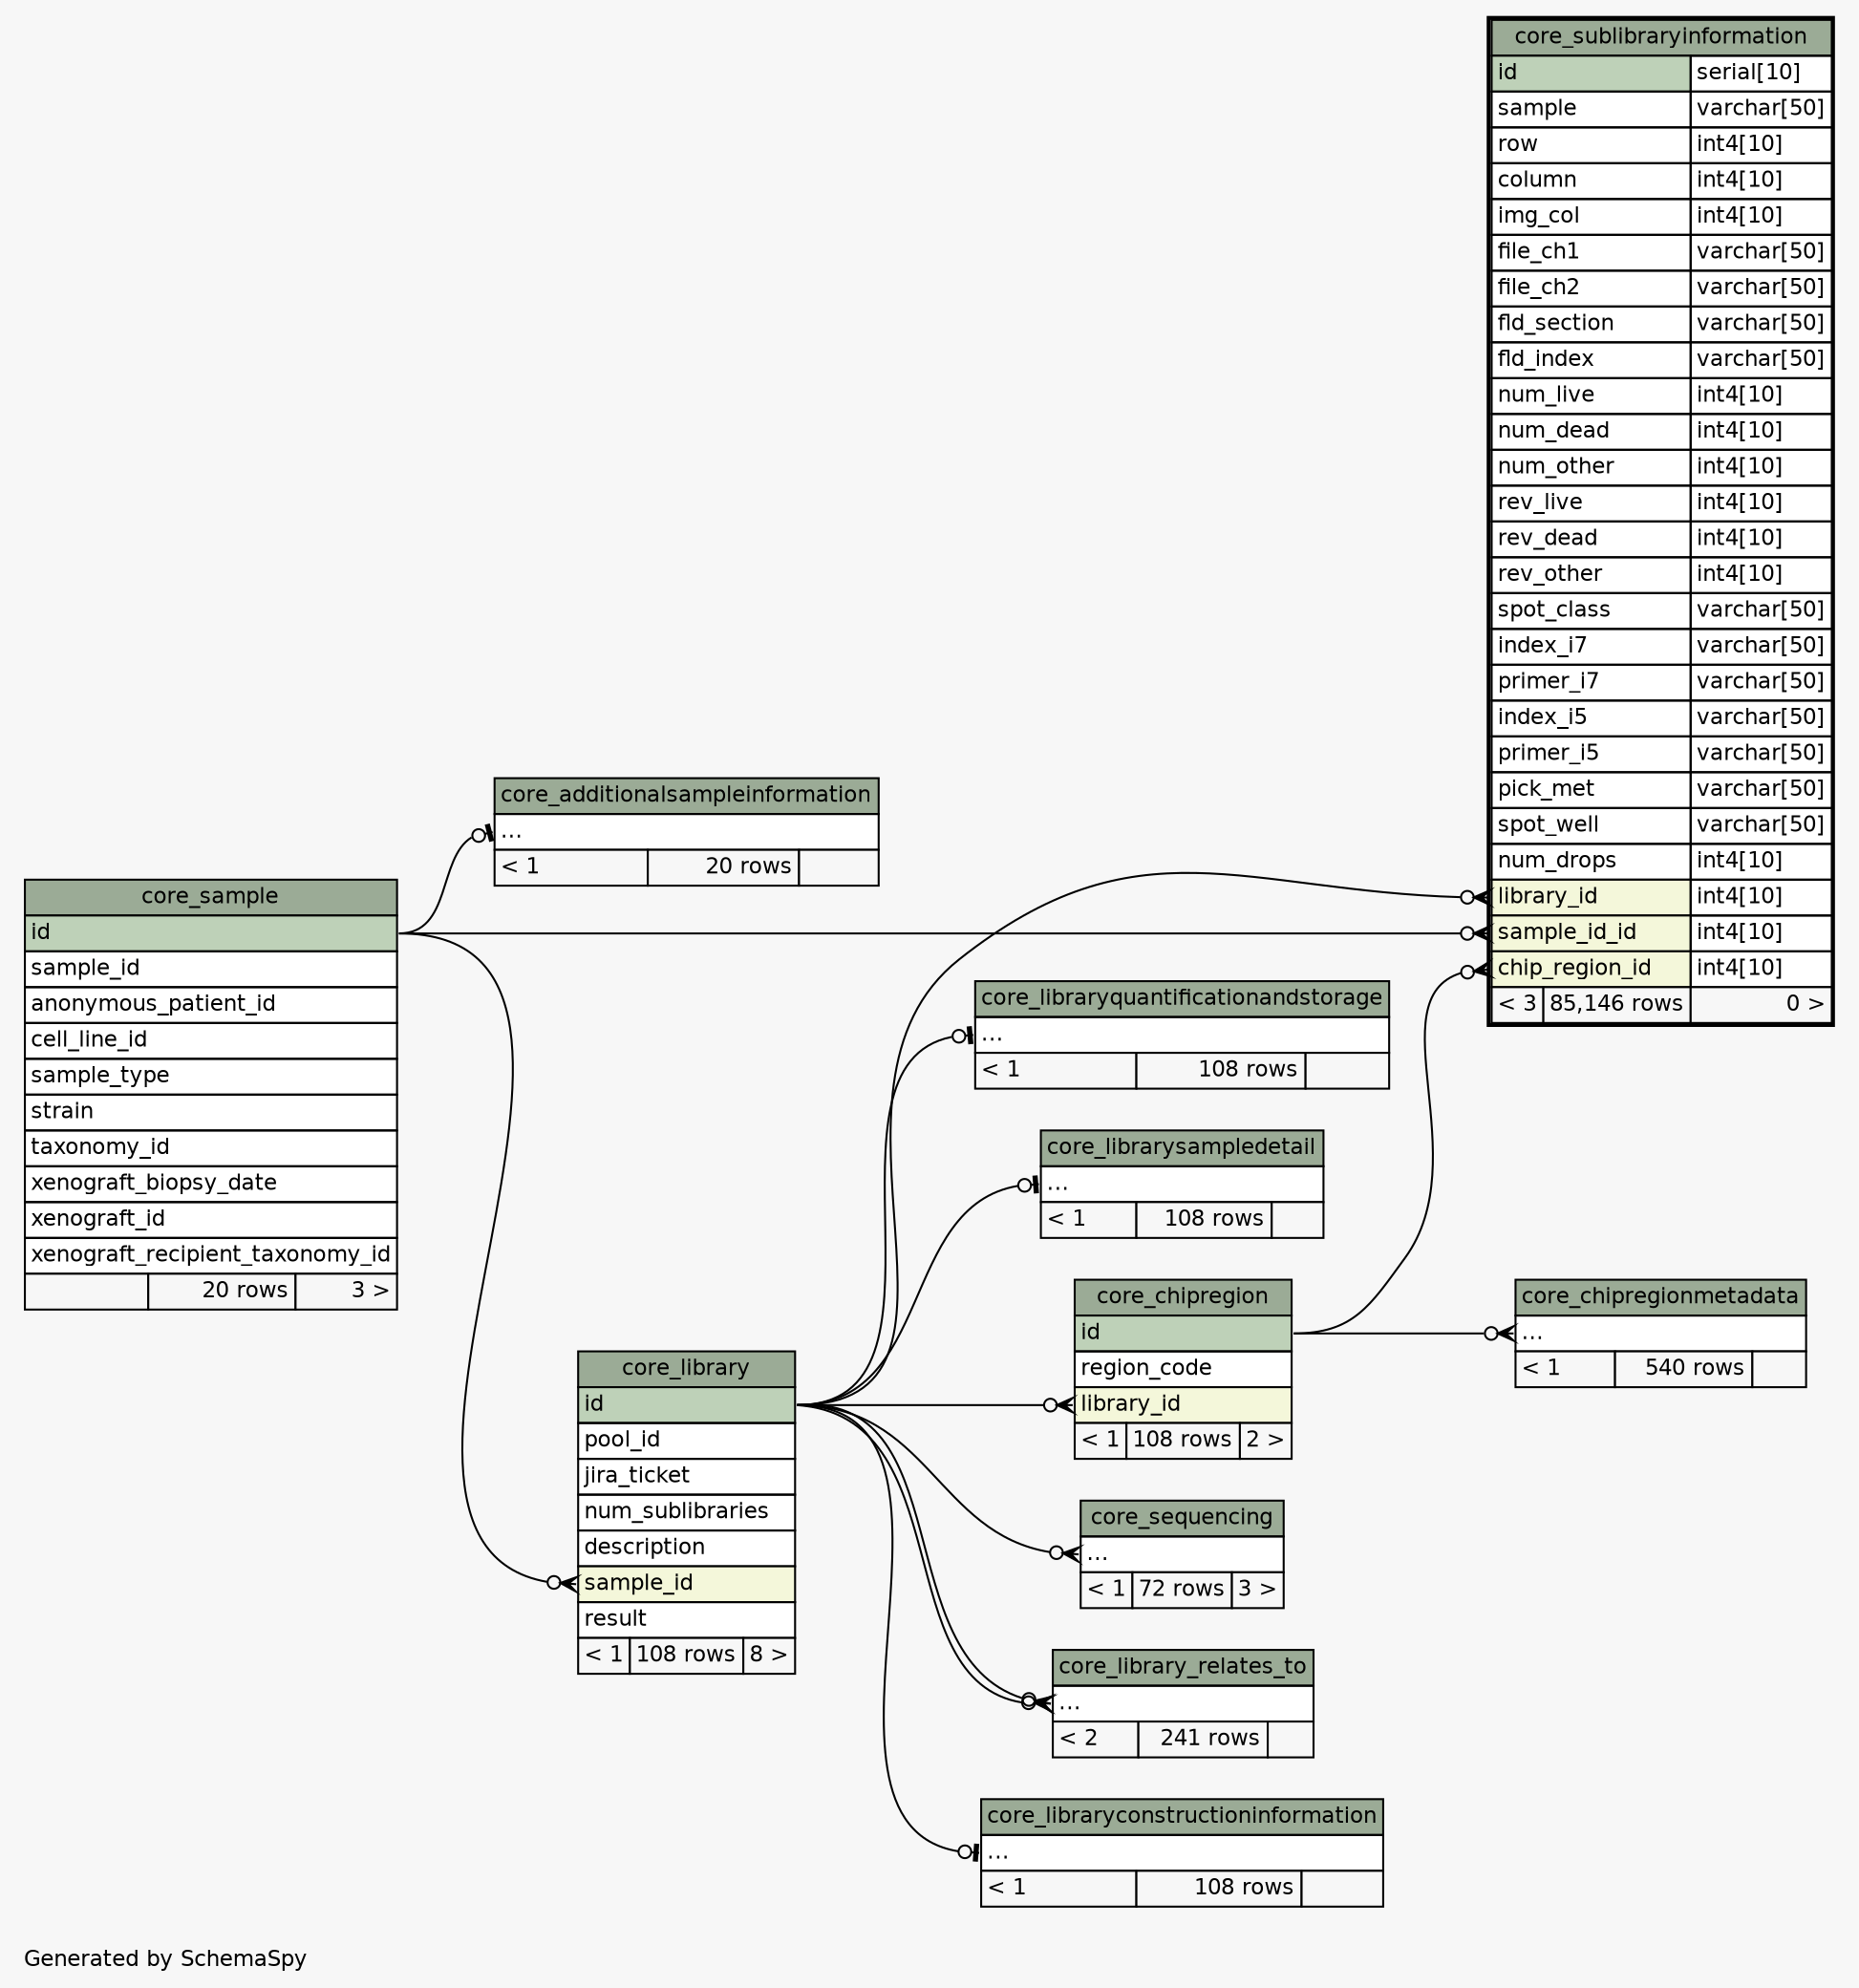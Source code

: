 // dot 2.36.0 on Mac OS X 10.9.5
// SchemaSpy rev 590
digraph "twoDegreesRelationshipsDiagram" {
  graph [
    rankdir="RL"
    bgcolor="#f7f7f7"
    label="\nGenerated by SchemaSpy"
    labeljust="l"
    nodesep="0.18"
    ranksep="0.46"
    fontname="Helvetica"
    fontsize="11"
  ];
  node [
    fontname="Helvetica"
    fontsize="11"
    shape="plaintext"
  ];
  edge [
    arrowsize="0.8"
  ];
  "core_additionalsampleinformation":"elipses":w -> "core_sample":"id":e [arrowhead=none dir=back arrowtail=teeodot];
  "core_chipregion":"library_id":w -> "core_library":"id":e [arrowhead=none dir=back arrowtail=crowodot];
  "core_chipregionmetadata":"elipses":w -> "core_chipregion":"id":e [arrowhead=none dir=back arrowtail=crowodot];
  "core_library":"sample_id":w -> "core_sample":"id":e [arrowhead=none dir=back arrowtail=crowodot];
  "core_library_relates_to":"elipses":w -> "core_library":"id":e [arrowhead=none dir=back arrowtail=crowodot];
  "core_library_relates_to":"elipses":w -> "core_library":"id":e [arrowhead=none dir=back arrowtail=crowodot];
  "core_libraryconstructioninformation":"elipses":w -> "core_library":"id":e [arrowhead=none dir=back arrowtail=teeodot];
  "core_libraryquantificationandstorage":"elipses":w -> "core_library":"id":e [arrowhead=none dir=back arrowtail=teeodot];
  "core_librarysampledetail":"elipses":w -> "core_library":"id":e [arrowhead=none dir=back arrowtail=teeodot];
  "core_sequencing":"elipses":w -> "core_library":"id":e [arrowhead=none dir=back arrowtail=crowodot];
  "core_sublibraryinformation":"chip_region_id":w -> "core_chipregion":"id":e [arrowhead=none dir=back arrowtail=crowodot];
  "core_sublibraryinformation":"library_id":w -> "core_library":"id":e [arrowhead=none dir=back arrowtail=crowodot];
  "core_sublibraryinformation":"sample_id_id":w -> "core_sample":"id":e [arrowhead=none dir=back arrowtail=crowodot];
  "core_additionalsampleinformation" [
    label=<
    <TABLE BORDER="0" CELLBORDER="1" CELLSPACING="0" BGCOLOR="#ffffff">
      <TR><TD COLSPAN="3" BGCOLOR="#9bab96" ALIGN="CENTER">core_additionalsampleinformation</TD></TR>
      <TR><TD PORT="elipses" COLSPAN="3" ALIGN="LEFT">...</TD></TR>
      <TR><TD ALIGN="LEFT" BGCOLOR="#f7f7f7">&lt; 1</TD><TD ALIGN="RIGHT" BGCOLOR="#f7f7f7">20 rows</TD><TD ALIGN="RIGHT" BGCOLOR="#f7f7f7">  </TD></TR>
    </TABLE>>
    URL="core_additionalsampleinformation.html"
    tooltip="core_additionalsampleinformation"
  ];
  "core_chipregion" [
    label=<
    <TABLE BORDER="0" CELLBORDER="1" CELLSPACING="0" BGCOLOR="#ffffff">
      <TR><TD COLSPAN="3" BGCOLOR="#9bab96" ALIGN="CENTER">core_chipregion</TD></TR>
      <TR><TD PORT="id" COLSPAN="3" BGCOLOR="#bed1b8" ALIGN="LEFT">id</TD></TR>
      <TR><TD PORT="region_code" COLSPAN="3" ALIGN="LEFT">region_code</TD></TR>
      <TR><TD PORT="library_id" COLSPAN="3" BGCOLOR="#f4f7da" ALIGN="LEFT">library_id</TD></TR>
      <TR><TD ALIGN="LEFT" BGCOLOR="#f7f7f7">&lt; 1</TD><TD ALIGN="RIGHT" BGCOLOR="#f7f7f7">108 rows</TD><TD ALIGN="RIGHT" BGCOLOR="#f7f7f7">2 &gt;</TD></TR>
    </TABLE>>
    URL="core_chipregion.html"
    tooltip="core_chipregion"
  ];
  "core_chipregionmetadata" [
    label=<
    <TABLE BORDER="0" CELLBORDER="1" CELLSPACING="0" BGCOLOR="#ffffff">
      <TR><TD COLSPAN="3" BGCOLOR="#9bab96" ALIGN="CENTER">core_chipregionmetadata</TD></TR>
      <TR><TD PORT="elipses" COLSPAN="3" ALIGN="LEFT">...</TD></TR>
      <TR><TD ALIGN="LEFT" BGCOLOR="#f7f7f7">&lt; 1</TD><TD ALIGN="RIGHT" BGCOLOR="#f7f7f7">540 rows</TD><TD ALIGN="RIGHT" BGCOLOR="#f7f7f7">  </TD></TR>
    </TABLE>>
    URL="core_chipregionmetadata.html"
    tooltip="core_chipregionmetadata"
  ];
  "core_library" [
    label=<
    <TABLE BORDER="0" CELLBORDER="1" CELLSPACING="0" BGCOLOR="#ffffff">
      <TR><TD COLSPAN="3" BGCOLOR="#9bab96" ALIGN="CENTER">core_library</TD></TR>
      <TR><TD PORT="id" COLSPAN="3" BGCOLOR="#bed1b8" ALIGN="LEFT">id</TD></TR>
      <TR><TD PORT="pool_id" COLSPAN="3" ALIGN="LEFT">pool_id</TD></TR>
      <TR><TD PORT="jira_ticket" COLSPAN="3" ALIGN="LEFT">jira_ticket</TD></TR>
      <TR><TD PORT="num_sublibraries" COLSPAN="3" ALIGN="LEFT">num_sublibraries</TD></TR>
      <TR><TD PORT="description" COLSPAN="3" ALIGN="LEFT">description</TD></TR>
      <TR><TD PORT="sample_id" COLSPAN="3" BGCOLOR="#f4f7da" ALIGN="LEFT">sample_id</TD></TR>
      <TR><TD PORT="result" COLSPAN="3" ALIGN="LEFT">result</TD></TR>
      <TR><TD ALIGN="LEFT" BGCOLOR="#f7f7f7">&lt; 1</TD><TD ALIGN="RIGHT" BGCOLOR="#f7f7f7">108 rows</TD><TD ALIGN="RIGHT" BGCOLOR="#f7f7f7">8 &gt;</TD></TR>
    </TABLE>>
    URL="core_library.html"
    tooltip="core_library"
  ];
  "core_library_relates_to" [
    label=<
    <TABLE BORDER="0" CELLBORDER="1" CELLSPACING="0" BGCOLOR="#ffffff">
      <TR><TD COLSPAN="3" BGCOLOR="#9bab96" ALIGN="CENTER">core_library_relates_to</TD></TR>
      <TR><TD PORT="elipses" COLSPAN="3" ALIGN="LEFT">...</TD></TR>
      <TR><TD ALIGN="LEFT" BGCOLOR="#f7f7f7">&lt; 2</TD><TD ALIGN="RIGHT" BGCOLOR="#f7f7f7">241 rows</TD><TD ALIGN="RIGHT" BGCOLOR="#f7f7f7">  </TD></TR>
    </TABLE>>
    URL="core_library_relates_to.html"
    tooltip="core_library_relates_to"
  ];
  "core_libraryconstructioninformation" [
    label=<
    <TABLE BORDER="0" CELLBORDER="1" CELLSPACING="0" BGCOLOR="#ffffff">
      <TR><TD COLSPAN="3" BGCOLOR="#9bab96" ALIGN="CENTER">core_libraryconstructioninformation</TD></TR>
      <TR><TD PORT="elipses" COLSPAN="3" ALIGN="LEFT">...</TD></TR>
      <TR><TD ALIGN="LEFT" BGCOLOR="#f7f7f7">&lt; 1</TD><TD ALIGN="RIGHT" BGCOLOR="#f7f7f7">108 rows</TD><TD ALIGN="RIGHT" BGCOLOR="#f7f7f7">  </TD></TR>
    </TABLE>>
    URL="core_libraryconstructioninformation.html"
    tooltip="core_libraryconstructioninformation"
  ];
  "core_libraryquantificationandstorage" [
    label=<
    <TABLE BORDER="0" CELLBORDER="1" CELLSPACING="0" BGCOLOR="#ffffff">
      <TR><TD COLSPAN="3" BGCOLOR="#9bab96" ALIGN="CENTER">core_libraryquantificationandstorage</TD></TR>
      <TR><TD PORT="elipses" COLSPAN="3" ALIGN="LEFT">...</TD></TR>
      <TR><TD ALIGN="LEFT" BGCOLOR="#f7f7f7">&lt; 1</TD><TD ALIGN="RIGHT" BGCOLOR="#f7f7f7">108 rows</TD><TD ALIGN="RIGHT" BGCOLOR="#f7f7f7">  </TD></TR>
    </TABLE>>
    URL="core_libraryquantificationandstorage.html"
    tooltip="core_libraryquantificationandstorage"
  ];
  "core_librarysampledetail" [
    label=<
    <TABLE BORDER="0" CELLBORDER="1" CELLSPACING="0" BGCOLOR="#ffffff">
      <TR><TD COLSPAN="3" BGCOLOR="#9bab96" ALIGN="CENTER">core_librarysampledetail</TD></TR>
      <TR><TD PORT="elipses" COLSPAN="3" ALIGN="LEFT">...</TD></TR>
      <TR><TD ALIGN="LEFT" BGCOLOR="#f7f7f7">&lt; 1</TD><TD ALIGN="RIGHT" BGCOLOR="#f7f7f7">108 rows</TD><TD ALIGN="RIGHT" BGCOLOR="#f7f7f7">  </TD></TR>
    </TABLE>>
    URL="core_librarysampledetail.html"
    tooltip="core_librarysampledetail"
  ];
  "core_sample" [
    label=<
    <TABLE BORDER="0" CELLBORDER="1" CELLSPACING="0" BGCOLOR="#ffffff">
      <TR><TD COLSPAN="3" BGCOLOR="#9bab96" ALIGN="CENTER">core_sample</TD></TR>
      <TR><TD PORT="id" COLSPAN="3" BGCOLOR="#bed1b8" ALIGN="LEFT">id</TD></TR>
      <TR><TD PORT="sample_id" COLSPAN="3" ALIGN="LEFT">sample_id</TD></TR>
      <TR><TD PORT="anonymous_patient_id" COLSPAN="3" ALIGN="LEFT">anonymous_patient_id</TD></TR>
      <TR><TD PORT="cell_line_id" COLSPAN="3" ALIGN="LEFT">cell_line_id</TD></TR>
      <TR><TD PORT="sample_type" COLSPAN="3" ALIGN="LEFT">sample_type</TD></TR>
      <TR><TD PORT="strain" COLSPAN="3" ALIGN="LEFT">strain</TD></TR>
      <TR><TD PORT="taxonomy_id" COLSPAN="3" ALIGN="LEFT">taxonomy_id</TD></TR>
      <TR><TD PORT="xenograft_biopsy_date" COLSPAN="3" ALIGN="LEFT">xenograft_biopsy_date</TD></TR>
      <TR><TD PORT="xenograft_id" COLSPAN="3" ALIGN="LEFT">xenograft_id</TD></TR>
      <TR><TD PORT="xenograft_recipient_taxonomy_id" COLSPAN="3" ALIGN="LEFT">xenograft_recipient_taxonomy_id</TD></TR>
      <TR><TD ALIGN="LEFT" BGCOLOR="#f7f7f7">  </TD><TD ALIGN="RIGHT" BGCOLOR="#f7f7f7">20 rows</TD><TD ALIGN="RIGHT" BGCOLOR="#f7f7f7">3 &gt;</TD></TR>
    </TABLE>>
    URL="core_sample.html"
    tooltip="core_sample"
  ];
  "core_sequencing" [
    label=<
    <TABLE BORDER="0" CELLBORDER="1" CELLSPACING="0" BGCOLOR="#ffffff">
      <TR><TD COLSPAN="3" BGCOLOR="#9bab96" ALIGN="CENTER">core_sequencing</TD></TR>
      <TR><TD PORT="elipses" COLSPAN="3" ALIGN="LEFT">...</TD></TR>
      <TR><TD ALIGN="LEFT" BGCOLOR="#f7f7f7">&lt; 1</TD><TD ALIGN="RIGHT" BGCOLOR="#f7f7f7">72 rows</TD><TD ALIGN="RIGHT" BGCOLOR="#f7f7f7">3 &gt;</TD></TR>
    </TABLE>>
    URL="core_sequencing.html"
    tooltip="core_sequencing"
  ];
  "core_sublibraryinformation" [
    label=<
    <TABLE BORDER="2" CELLBORDER="1" CELLSPACING="0" BGCOLOR="#ffffff">
      <TR><TD COLSPAN="3" BGCOLOR="#9bab96" ALIGN="CENTER">core_sublibraryinformation</TD></TR>
      <TR><TD PORT="id" COLSPAN="2" BGCOLOR="#bed1b8" ALIGN="LEFT">id</TD><TD PORT="id.type" ALIGN="LEFT">serial[10]</TD></TR>
      <TR><TD PORT="sample" COLSPAN="2" ALIGN="LEFT">sample</TD><TD PORT="sample.type" ALIGN="LEFT">varchar[50]</TD></TR>
      <TR><TD PORT="row" COLSPAN="2" ALIGN="LEFT">row</TD><TD PORT="row.type" ALIGN="LEFT">int4[10]</TD></TR>
      <TR><TD PORT="column" COLSPAN="2" ALIGN="LEFT">column</TD><TD PORT="column.type" ALIGN="LEFT">int4[10]</TD></TR>
      <TR><TD PORT="img_col" COLSPAN="2" ALIGN="LEFT">img_col</TD><TD PORT="img_col.type" ALIGN="LEFT">int4[10]</TD></TR>
      <TR><TD PORT="file_ch1" COLSPAN="2" ALIGN="LEFT">file_ch1</TD><TD PORT="file_ch1.type" ALIGN="LEFT">varchar[50]</TD></TR>
      <TR><TD PORT="file_ch2" COLSPAN="2" ALIGN="LEFT">file_ch2</TD><TD PORT="file_ch2.type" ALIGN="LEFT">varchar[50]</TD></TR>
      <TR><TD PORT="fld_section" COLSPAN="2" ALIGN="LEFT">fld_section</TD><TD PORT="fld_section.type" ALIGN="LEFT">varchar[50]</TD></TR>
      <TR><TD PORT="fld_index" COLSPAN="2" ALIGN="LEFT">fld_index</TD><TD PORT="fld_index.type" ALIGN="LEFT">varchar[50]</TD></TR>
      <TR><TD PORT="num_live" COLSPAN="2" ALIGN="LEFT">num_live</TD><TD PORT="num_live.type" ALIGN="LEFT">int4[10]</TD></TR>
      <TR><TD PORT="num_dead" COLSPAN="2" ALIGN="LEFT">num_dead</TD><TD PORT="num_dead.type" ALIGN="LEFT">int4[10]</TD></TR>
      <TR><TD PORT="num_other" COLSPAN="2" ALIGN="LEFT">num_other</TD><TD PORT="num_other.type" ALIGN="LEFT">int4[10]</TD></TR>
      <TR><TD PORT="rev_live" COLSPAN="2" ALIGN="LEFT">rev_live</TD><TD PORT="rev_live.type" ALIGN="LEFT">int4[10]</TD></TR>
      <TR><TD PORT="rev_dead" COLSPAN="2" ALIGN="LEFT">rev_dead</TD><TD PORT="rev_dead.type" ALIGN="LEFT">int4[10]</TD></TR>
      <TR><TD PORT="rev_other" COLSPAN="2" ALIGN="LEFT">rev_other</TD><TD PORT="rev_other.type" ALIGN="LEFT">int4[10]</TD></TR>
      <TR><TD PORT="spot_class" COLSPAN="2" ALIGN="LEFT">spot_class</TD><TD PORT="spot_class.type" ALIGN="LEFT">varchar[50]</TD></TR>
      <TR><TD PORT="index_i7" COLSPAN="2" ALIGN="LEFT">index_i7</TD><TD PORT="index_i7.type" ALIGN="LEFT">varchar[50]</TD></TR>
      <TR><TD PORT="primer_i7" COLSPAN="2" ALIGN="LEFT">primer_i7</TD><TD PORT="primer_i7.type" ALIGN="LEFT">varchar[50]</TD></TR>
      <TR><TD PORT="index_i5" COLSPAN="2" ALIGN="LEFT">index_i5</TD><TD PORT="index_i5.type" ALIGN="LEFT">varchar[50]</TD></TR>
      <TR><TD PORT="primer_i5" COLSPAN="2" ALIGN="LEFT">primer_i5</TD><TD PORT="primer_i5.type" ALIGN="LEFT">varchar[50]</TD></TR>
      <TR><TD PORT="pick_met" COLSPAN="2" ALIGN="LEFT">pick_met</TD><TD PORT="pick_met.type" ALIGN="LEFT">varchar[50]</TD></TR>
      <TR><TD PORT="spot_well" COLSPAN="2" ALIGN="LEFT">spot_well</TD><TD PORT="spot_well.type" ALIGN="LEFT">varchar[50]</TD></TR>
      <TR><TD PORT="num_drops" COLSPAN="2" ALIGN="LEFT">num_drops</TD><TD PORT="num_drops.type" ALIGN="LEFT">int4[10]</TD></TR>
      <TR><TD PORT="library_id" COLSPAN="2" BGCOLOR="#f4f7da" ALIGN="LEFT">library_id</TD><TD PORT="library_id.type" ALIGN="LEFT">int4[10]</TD></TR>
      <TR><TD PORT="sample_id_id" COLSPAN="2" BGCOLOR="#f4f7da" ALIGN="LEFT">sample_id_id</TD><TD PORT="sample_id_id.type" ALIGN="LEFT">int4[10]</TD></TR>
      <TR><TD PORT="chip_region_id" COLSPAN="2" BGCOLOR="#f4f7da" ALIGN="LEFT">chip_region_id</TD><TD PORT="chip_region_id.type" ALIGN="LEFT">int4[10]</TD></TR>
      <TR><TD ALIGN="LEFT" BGCOLOR="#f7f7f7">&lt; 3</TD><TD ALIGN="RIGHT" BGCOLOR="#f7f7f7">85,146 rows</TD><TD ALIGN="RIGHT" BGCOLOR="#f7f7f7">0 &gt;</TD></TR>
    </TABLE>>
    URL="core_sublibraryinformation.html"
    tooltip="core_sublibraryinformation"
  ];
}
